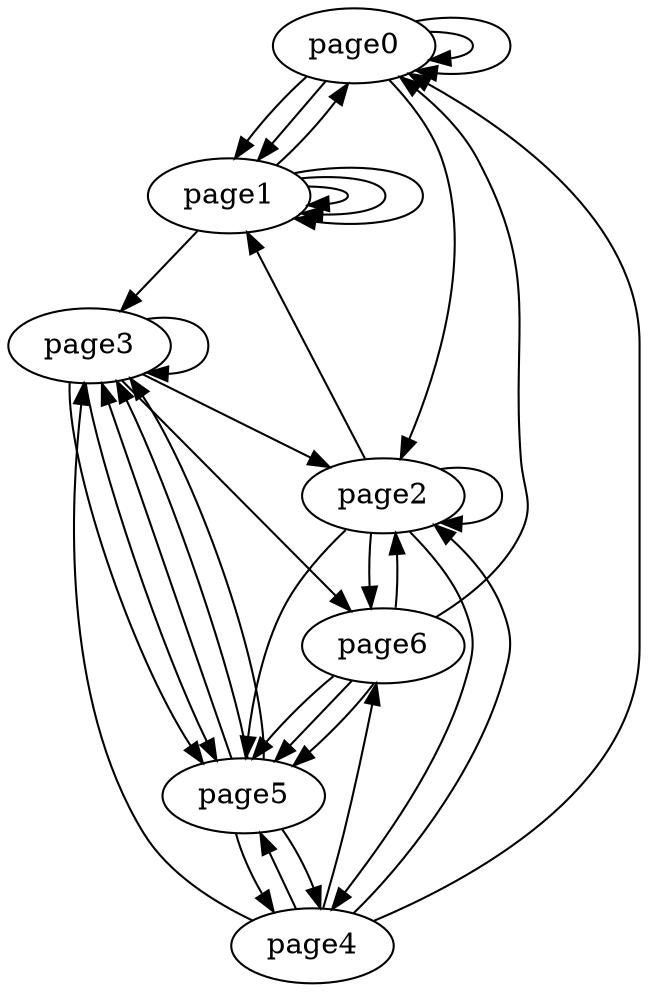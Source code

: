 digraph {
page0->page0;
page0->page1;
page0->page2;
page0->page1;
page0->page0;
page1->page1;
page1->page1;
page1->page1;
page1->page0;
page1->page3;
page2->page1;
page2->page2;
page2->page4;
page2->page5;
page2->page6;
page3->page6;
page3->page3;
page3->page5;
page3->page2;
page3->page5;
page4->page3;
page4->page5;
page4->page6;
page4->page0;
page4->page2;
page5->page4;
page5->page3;
page5->page3;
page5->page4;
page5->page3;
page6->page5;
page6->page5;
page6->page2;
page6->page5;
page6->page0;
}